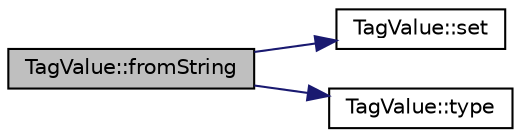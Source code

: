digraph "TagValue::fromString"
{
 // LATEX_PDF_SIZE
  edge [fontname="Helvetica",fontsize="10",labelfontname="Helvetica",labelfontsize="10"];
  node [fontname="Helvetica",fontsize="10",shape=record];
  rankdir="LR";
  Node1 [label="TagValue::fromString",height=0.2,width=0.4,color="black", fillcolor="grey75", style="filled", fontcolor="black",tooltip=" "];
  Node1 -> Node2 [color="midnightblue",fontsize="10",style="solid",fontname="Helvetica"];
  Node2 [label="TagValue::set",height=0.2,width=0.4,color="black", fillcolor="white", style="filled",URL="$class_tag_value.html#a97641e4c5eb34b87d2fa2061f3ed5192",tooltip=" "];
  Node1 -> Node3 [color="midnightblue",fontsize="10",style="solid",fontname="Helvetica"];
  Node3 [label="TagValue::type",height=0.2,width=0.4,color="black", fillcolor="white", style="filled",URL="$class_tag_value.html#a552de8ae14f88b953752a3ee95572592",tooltip=" "];
}
